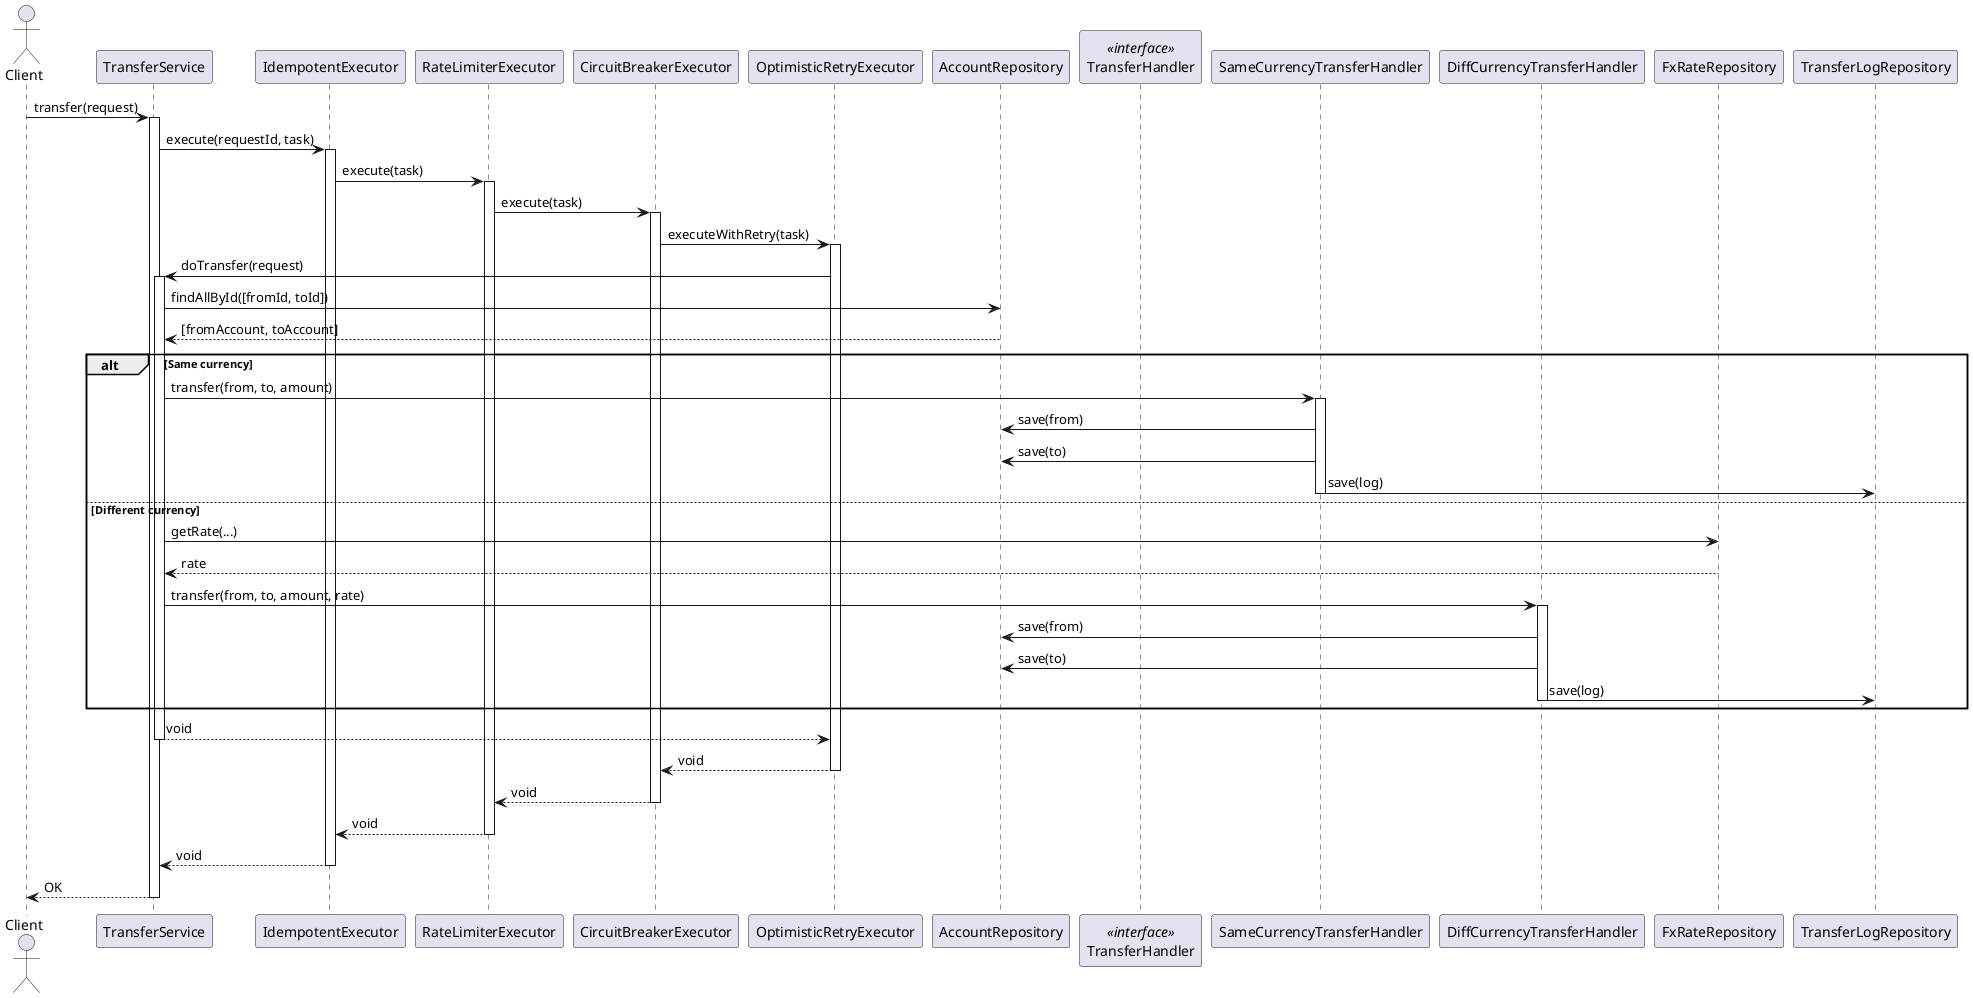 @startuml
actor Client
participant TransferService
participant IdempotentExecutor
participant RateLimiterExecutor
participant CircuitBreakerExecutor
participant OptimisticRetryExecutor
participant AccountRepository
participant TransferHandler <<interface>>
participant "SameCurrencyTransferHandler" as SameHandler
participant "DiffCurrencyTransferHandler" as DiffHandler
participant FxRateRepository
participant TransferLogRepository

Client -> TransferService : transfer(request)
activate TransferService

TransferService -> IdempotentExecutor : execute(requestId, task)
activate IdempotentExecutor

IdempotentExecutor -> RateLimiterExecutor : execute(task)
activate RateLimiterExecutor

RateLimiterExecutor -> CircuitBreakerExecutor : execute(task)
activate CircuitBreakerExecutor

CircuitBreakerExecutor -> OptimisticRetryExecutor : executeWithRetry(task)
activate OptimisticRetryExecutor

OptimisticRetryExecutor -> TransferService : doTransfer(request)
activate TransferService

TransferService -> AccountRepository : findAllById([fromId, toId])
AccountRepository --> TransferService : [fromAccount, toAccount]

alt Same currency
    TransferService -> SameHandler : transfer(from, to, amount)
    activate SameHandler
    SameHandler -> AccountRepository : save(from)
    SameHandler -> AccountRepository : save(to)
    SameHandler -> TransferLogRepository : save(log)
    deactivate SameHandler
else Different currency
    TransferService -> FxRateRepository : getRate(...)
    FxRateRepository --> TransferService : rate

    TransferService -> DiffHandler : transfer(from, to, amount, rate)
    activate DiffHandler
    DiffHandler -> AccountRepository : save(from)
    DiffHandler -> AccountRepository : save(to)
    DiffHandler -> TransferLogRepository : save(log)
    deactivate DiffHandler
end

TransferService --> OptimisticRetryExecutor : void
deactivate TransferService

OptimisticRetryExecutor --> CircuitBreakerExecutor : void
deactivate OptimisticRetryExecutor

CircuitBreakerExecutor --> RateLimiterExecutor : void
deactivate CircuitBreakerExecutor

RateLimiterExecutor --> IdempotentExecutor : void
deactivate RateLimiterExecutor

IdempotentExecutor --> TransferService : void
deactivate IdempotentExecutor

TransferService --> Client : OK
deactivate TransferService
@enduml
